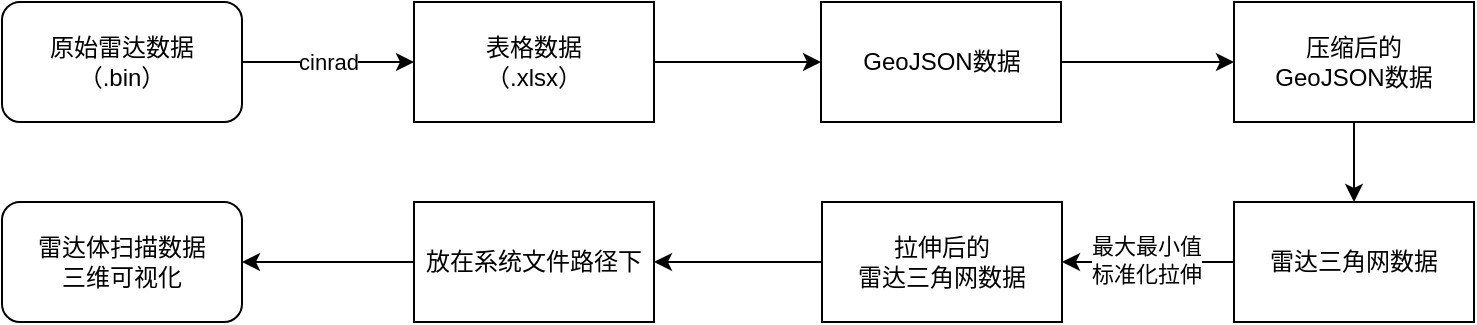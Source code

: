 <mxfile version="22.1.18" type="github">
  <diagram name="第 1 页" id="1LsxUvCvUVse-26j2RP5">
    <mxGraphModel dx="1221" dy="725" grid="1" gridSize="10" guides="1" tooltips="1" connect="1" arrows="1" fold="1" page="1" pageScale="1" pageWidth="827" pageHeight="1169" math="0" shadow="0">
      <root>
        <mxCell id="0" />
        <mxCell id="1" parent="0" />
        <mxCell id="lA9OiEHUUAmovSKi4Y1c-3" value="cinrad" style="edgeStyle=orthogonalEdgeStyle;rounded=0;orthogonalLoop=1;jettySize=auto;html=1;exitX=1;exitY=0.5;exitDx=0;exitDy=0;" edge="1" parent="1" source="lA9OiEHUUAmovSKi4Y1c-1" target="lA9OiEHUUAmovSKi4Y1c-2">
          <mxGeometry relative="1" as="geometry" />
        </mxCell>
        <mxCell id="lA9OiEHUUAmovSKi4Y1c-1" value="原始雷达数据&lt;br&gt;（.bin）" style="rounded=1;whiteSpace=wrap;html=1;" vertex="1" parent="1">
          <mxGeometry x="4" y="30" width="120" height="60" as="geometry" />
        </mxCell>
        <mxCell id="lA9OiEHUUAmovSKi4Y1c-5" style="edgeStyle=orthogonalEdgeStyle;rounded=0;orthogonalLoop=1;jettySize=auto;html=1;exitX=1;exitY=0.5;exitDx=0;exitDy=0;" edge="1" parent="1" source="lA9OiEHUUAmovSKi4Y1c-2" target="lA9OiEHUUAmovSKi4Y1c-4">
          <mxGeometry relative="1" as="geometry" />
        </mxCell>
        <mxCell id="lA9OiEHUUAmovSKi4Y1c-2" value="表格数据&lt;br&gt;（.xlsx）" style="rounded=0;whiteSpace=wrap;html=1;" vertex="1" parent="1">
          <mxGeometry x="210" y="30" width="120" height="60" as="geometry" />
        </mxCell>
        <mxCell id="lA9OiEHUUAmovSKi4Y1c-7" style="edgeStyle=orthogonalEdgeStyle;rounded=0;orthogonalLoop=1;jettySize=auto;html=1;exitX=1;exitY=0.5;exitDx=0;exitDy=0;" edge="1" parent="1" source="lA9OiEHUUAmovSKi4Y1c-4" target="lA9OiEHUUAmovSKi4Y1c-6">
          <mxGeometry relative="1" as="geometry" />
        </mxCell>
        <mxCell id="lA9OiEHUUAmovSKi4Y1c-4" value="GeoJSON数据" style="rounded=0;whiteSpace=wrap;html=1;" vertex="1" parent="1">
          <mxGeometry x="413.5" y="30" width="120" height="60" as="geometry" />
        </mxCell>
        <mxCell id="lA9OiEHUUAmovSKi4Y1c-9" style="edgeStyle=orthogonalEdgeStyle;rounded=0;orthogonalLoop=1;jettySize=auto;html=1;exitX=0.5;exitY=1;exitDx=0;exitDy=0;entryX=0.5;entryY=0;entryDx=0;entryDy=0;" edge="1" parent="1" source="lA9OiEHUUAmovSKi4Y1c-6" target="lA9OiEHUUAmovSKi4Y1c-8">
          <mxGeometry relative="1" as="geometry" />
        </mxCell>
        <mxCell id="lA9OiEHUUAmovSKi4Y1c-6" value="压缩后的&lt;br&gt;GeoJSON数据" style="rounded=0;whiteSpace=wrap;html=1;" vertex="1" parent="1">
          <mxGeometry x="620" y="30" width="120" height="60" as="geometry" />
        </mxCell>
        <mxCell id="lA9OiEHUUAmovSKi4Y1c-11" style="edgeStyle=orthogonalEdgeStyle;rounded=0;orthogonalLoop=1;jettySize=auto;html=1;exitX=0;exitY=0.5;exitDx=0;exitDy=0;entryX=1;entryY=0.5;entryDx=0;entryDy=0;" edge="1" parent="1" source="lA9OiEHUUAmovSKi4Y1c-8" target="lA9OiEHUUAmovSKi4Y1c-10">
          <mxGeometry relative="1" as="geometry" />
        </mxCell>
        <mxCell id="lA9OiEHUUAmovSKi4Y1c-12" value="最大最小值&lt;br&gt;标准化拉伸" style="edgeLabel;html=1;align=center;verticalAlign=middle;resizable=0;points=[];" vertex="1" connectable="0" parent="lA9OiEHUUAmovSKi4Y1c-11">
          <mxGeometry x="0.031" y="-1" relative="1" as="geometry">
            <mxPoint as="offset" />
          </mxGeometry>
        </mxCell>
        <mxCell id="lA9OiEHUUAmovSKi4Y1c-8" value="雷达三角网数据" style="rounded=0;whiteSpace=wrap;html=1;" vertex="1" parent="1">
          <mxGeometry x="620" y="130" width="120" height="60" as="geometry" />
        </mxCell>
        <mxCell id="lA9OiEHUUAmovSKi4Y1c-14" style="edgeStyle=orthogonalEdgeStyle;rounded=0;orthogonalLoop=1;jettySize=auto;html=1;exitX=0;exitY=0.5;exitDx=0;exitDy=0;" edge="1" parent="1" source="lA9OiEHUUAmovSKi4Y1c-10" target="lA9OiEHUUAmovSKi4Y1c-13">
          <mxGeometry relative="1" as="geometry" />
        </mxCell>
        <mxCell id="lA9OiEHUUAmovSKi4Y1c-10" value="拉伸后的&lt;br&gt;雷达三角网数据" style="rounded=0;whiteSpace=wrap;html=1;" vertex="1" parent="1">
          <mxGeometry x="414" y="130" width="120" height="60" as="geometry" />
        </mxCell>
        <mxCell id="lA9OiEHUUAmovSKi4Y1c-17" style="edgeStyle=orthogonalEdgeStyle;rounded=0;orthogonalLoop=1;jettySize=auto;html=1;exitX=0;exitY=0.5;exitDx=0;exitDy=0;entryX=1;entryY=0.5;entryDx=0;entryDy=0;" edge="1" parent="1" source="lA9OiEHUUAmovSKi4Y1c-13" target="lA9OiEHUUAmovSKi4Y1c-16">
          <mxGeometry relative="1" as="geometry" />
        </mxCell>
        <mxCell id="lA9OiEHUUAmovSKi4Y1c-13" value="放在系统文件路径下" style="rounded=0;whiteSpace=wrap;html=1;" vertex="1" parent="1">
          <mxGeometry x="210" y="130" width="120" height="60" as="geometry" />
        </mxCell>
        <mxCell id="lA9OiEHUUAmovSKi4Y1c-16" value="雷达体扫描数据&lt;br&gt;三维可视化" style="rounded=1;whiteSpace=wrap;html=1;" vertex="1" parent="1">
          <mxGeometry x="4" y="130" width="120" height="60" as="geometry" />
        </mxCell>
      </root>
    </mxGraphModel>
  </diagram>
</mxfile>
